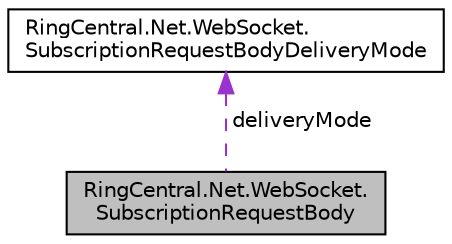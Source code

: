 digraph "RingCentral.Net.WebSocket.SubscriptionRequestBody"
{
 // LATEX_PDF_SIZE
  edge [fontname="Helvetica",fontsize="10",labelfontname="Helvetica",labelfontsize="10"];
  node [fontname="Helvetica",fontsize="10",shape=record];
  Node1 [label="RingCentral.Net.WebSocket.\lSubscriptionRequestBody",height=0.2,width=0.4,color="black", fillcolor="grey75", style="filled", fontcolor="black",tooltip=" "];
  Node2 -> Node1 [dir="back",color="darkorchid3",fontsize="10",style="dashed",label=" deliveryMode" ,fontname="Helvetica"];
  Node2 [label="RingCentral.Net.WebSocket.\lSubscriptionRequestBodyDeliveryMode",height=0.2,width=0.4,color="black", fillcolor="white", style="filled",URL="$classRingCentral_1_1Net_1_1WebSocket_1_1SubscriptionRequestBodyDeliveryMode.html",tooltip=" "];
}
